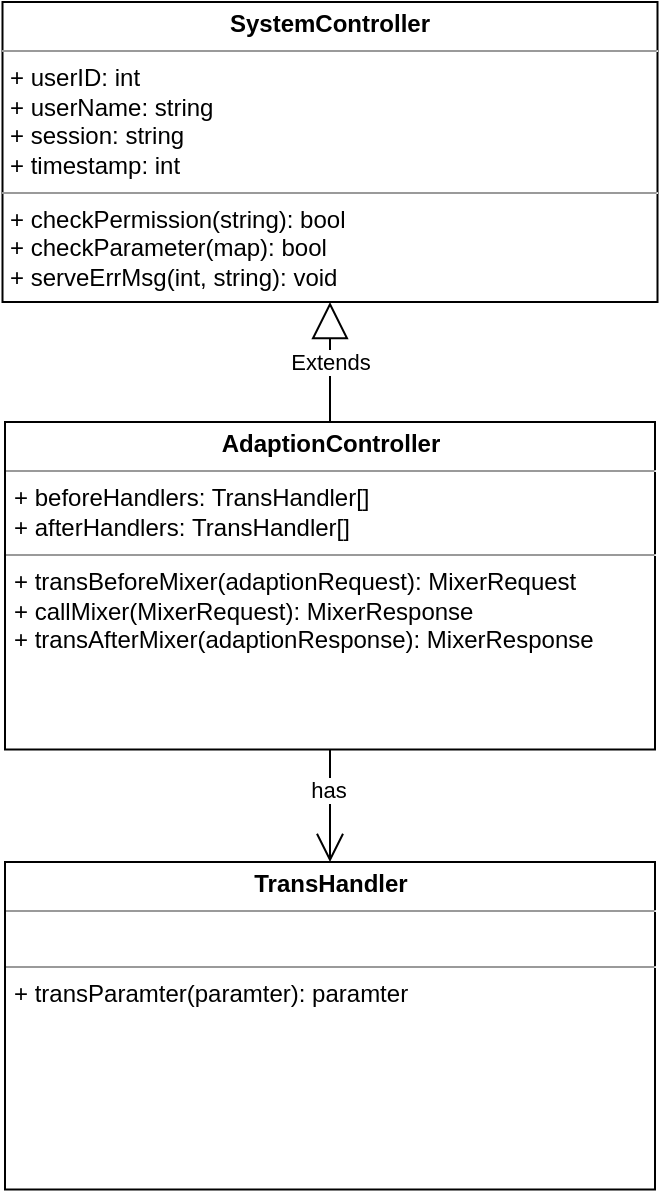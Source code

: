 <mxfile version="15.5.5" type="github">
  <diagram id="eNwvmtfnUTwQ2Sefj3YD" name="Page-1">
    <mxGraphModel dx="1773" dy="1726" grid="1" gridSize="10" guides="1" tooltips="1" connect="1" arrows="1" fold="1" page="1" pageScale="1" pageWidth="827" pageHeight="1169" math="0" shadow="0">
      <root>
        <mxCell id="0" />
        <mxCell id="1" parent="0" />
        <mxCell id="HOZdnpOeCfYpGoQ59FNz-10" value="&lt;p style=&quot;margin: 0px ; margin-top: 4px ; text-align: center&quot;&gt;&lt;b&gt;AdaptionController&lt;/b&gt;&lt;/p&gt;&lt;hr size=&quot;1&quot;&gt;&lt;p style=&quot;margin: 0px ; margin-left: 4px&quot;&gt;+ beforeHandlers: TransHandler[]&lt;/p&gt;&lt;p style=&quot;margin: 0px ; margin-left: 4px&quot;&gt;+ afterHandlers:&amp;nbsp;TransHandler[]&lt;/p&gt;&lt;hr size=&quot;1&quot;&gt;&lt;p style=&quot;margin: 0px 0px 0px 4px&quot;&gt;+ transBeforeMixer(adaptionRequest):&amp;nbsp;MixerRequest&lt;/p&gt;&lt;p style=&quot;margin: 0px 0px 0px 4px&quot;&gt;+ callMixer(MixerRequest): MixerResponse&lt;/p&gt;&lt;p style=&quot;margin: 0px 0px 0px 4px&quot;&gt;+ transAfterMixer(adaptionResponse): MixerResponse&lt;/p&gt;" style="verticalAlign=top;align=left;overflow=fill;fontSize=12;fontFamily=Helvetica;html=1;" parent="1" vertex="1">
          <mxGeometry x="-77.5" y="150" width="325" height="163.75" as="geometry" />
        </mxCell>
        <mxCell id="HOZdnpOeCfYpGoQ59FNz-11" value="&lt;p style=&quot;margin: 0px ; margin-top: 4px ; text-align: center&quot;&gt;&lt;b&gt;SystemController&lt;/b&gt;&lt;/p&gt;&lt;hr size=&quot;1&quot;&gt;&lt;p style=&quot;margin: 0px ; margin-left: 4px&quot;&gt;+ userID: int&lt;/p&gt;&lt;p style=&quot;margin: 0px ; margin-left: 4px&quot;&gt;+ userName: string&lt;/p&gt;&lt;p style=&quot;margin: 0px ; margin-left: 4px&quot;&gt;+ session: string&lt;/p&gt;&lt;p style=&quot;margin: 0px ; margin-left: 4px&quot;&gt;+ timestamp: int&lt;br&gt;&lt;/p&gt;&lt;hr size=&quot;1&quot;&gt;&lt;p style=&quot;margin: 0px ; margin-left: 4px&quot;&gt;+ checkPermission(string): bool&lt;/p&gt;&lt;p style=&quot;margin: 0px ; margin-left: 4px&quot;&gt;+ checkParameter(map): bool&lt;/p&gt;&lt;p style=&quot;margin: 0px ; margin-left: 4px&quot;&gt;+ serveErrMsg(int, string): void&lt;/p&gt;" style="verticalAlign=top;align=left;overflow=fill;fontSize=12;fontFamily=Helvetica;html=1;" parent="1" vertex="1">
          <mxGeometry x="-78.75" y="-60" width="327.5" height="150" as="geometry" />
        </mxCell>
        <mxCell id="HOZdnpOeCfYpGoQ59FNz-12" value="Extends" style="endArrow=block;endSize=16;endFill=0;html=1;entryX=0.5;entryY=1;entryDx=0;entryDy=0;" parent="1" source="HOZdnpOeCfYpGoQ59FNz-10" target="HOZdnpOeCfYpGoQ59FNz-11" edge="1">
          <mxGeometry width="160" relative="1" as="geometry">
            <mxPoint x="458.75" y="220" as="sourcePoint" />
            <mxPoint x="458.75" y="340" as="targetPoint" />
          </mxGeometry>
        </mxCell>
        <mxCell id="NR1aC9e4uaMkveNaqMeH-2" value="&lt;p style=&quot;margin: 0px ; margin-top: 4px ; text-align: center&quot;&gt;&lt;b&gt;TransHandler&lt;/b&gt;&lt;/p&gt;&lt;hr size=&quot;1&quot;&gt;&lt;p style=&quot;margin: 0px ; margin-left: 4px&quot;&gt;&lt;br&gt;&lt;/p&gt;&lt;hr size=&quot;1&quot;&gt;&lt;p style=&quot;margin: 0px 0px 0px 4px&quot;&gt;+ transParamter(paramter): paramter&lt;/p&gt;" style="verticalAlign=top;align=left;overflow=fill;fontSize=12;fontFamily=Helvetica;html=1;" parent="1" vertex="1">
          <mxGeometry x="-77.5" y="370" width="325" height="163.75" as="geometry" />
        </mxCell>
        <mxCell id="NR1aC9e4uaMkveNaqMeH-4" value="" style="endArrow=open;endFill=1;endSize=12;html=1;exitX=0.5;exitY=1;exitDx=0;exitDy=0;entryX=0.5;entryY=0;entryDx=0;entryDy=0;" parent="1" source="HOZdnpOeCfYpGoQ59FNz-10" target="NR1aC9e4uaMkveNaqMeH-2" edge="1">
          <mxGeometry width="160" relative="1" as="geometry">
            <mxPoint x="346.25" y="150.005" as="sourcePoint" />
            <mxPoint x="268.75" y="240.005" as="targetPoint" />
          </mxGeometry>
        </mxCell>
        <mxCell id="NR1aC9e4uaMkveNaqMeH-5" value="has" style="edgeLabel;html=1;align=center;verticalAlign=middle;resizable=0;points=[];" parent="NR1aC9e4uaMkveNaqMeH-4" vertex="1" connectable="0">
          <mxGeometry x="-0.315" relative="1" as="geometry">
            <mxPoint x="-1" as="offset" />
          </mxGeometry>
        </mxCell>
      </root>
    </mxGraphModel>
  </diagram>
</mxfile>
